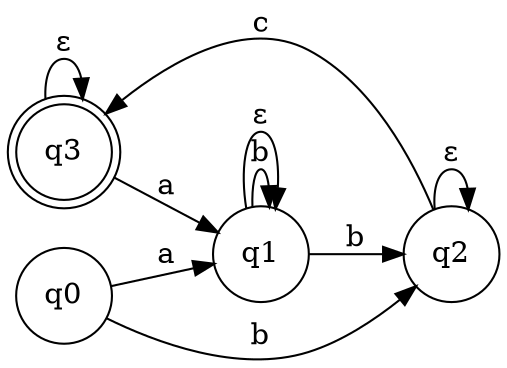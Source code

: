 digraph NFA {
    rankdir=LR;
    size="8,5";
    node [shape = doublecircle]; q3;
    node [shape = circle];
    q0 -> q1 [label="a"];
    q0 -> q2 [label="b"];
    q1 -> q1 [label="b"];
    q1 -> q2 [label="b"];
    q1 -> q1 [label="ε"];
    q2 -> q3 [label="c"];
    q2 -> q2 [label="ε"];
    q3 -> q1 [label="a"];
    q3 -> q3 [label="ε"];
}

